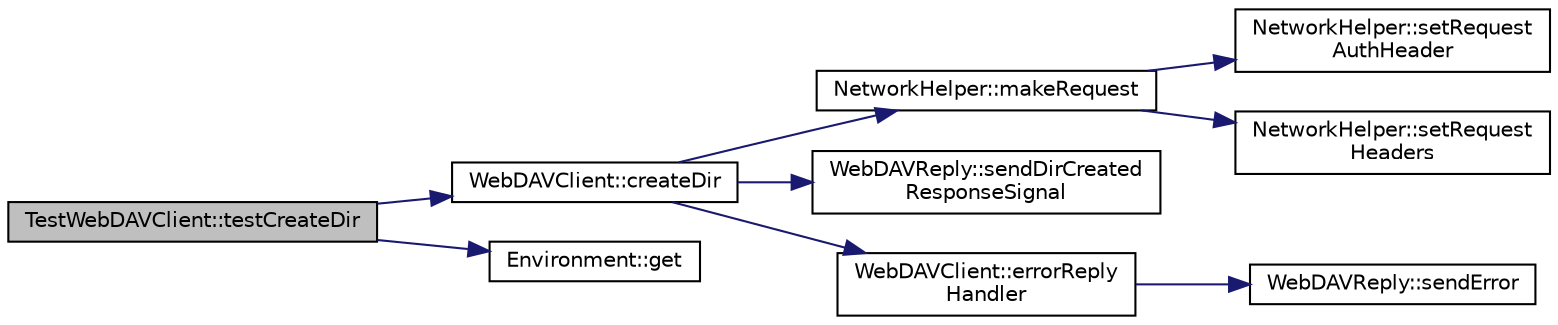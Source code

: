 digraph "TestWebDAVClient::testCreateDir"
{
 // INTERACTIVE_SVG=YES
 // LATEX_PDF_SIZE
  edge [fontname="Helvetica",fontsize="10",labelfontname="Helvetica",labelfontsize="10"];
  node [fontname="Helvetica",fontsize="10",shape=record];
  rankdir="LR";
  Node19 [label="TestWebDAVClient::testCreateDir",height=0.2,width=0.4,color="black", fillcolor="grey75", style="filled", fontcolor="black",tooltip=" "];
  Node19 -> Node20 [color="midnightblue",fontsize="10",style="solid",fontname="Helvetica"];
  Node20 [label="WebDAVClient::createDir",height=0.2,width=0.4,color="black", fillcolor="white", style="filled",URL="$class_web_d_a_v_client.html#add7bae4b949eb0b63ffdca710b65efd4",tooltip=" "];
  Node20 -> Node21 [color="midnightblue",fontsize="10",style="solid",fontname="Helvetica"];
  Node21 [label="NetworkHelper::makeRequest",height=0.2,width=0.4,color="black", fillcolor="white", style="filled",URL="$class_network_helper.html#ae02921e158bb6478658d3326dd73ad0a",tooltip=" "];
  Node21 -> Node22 [color="midnightblue",fontsize="10",style="solid",fontname="Helvetica"];
  Node22 [label="NetworkHelper::setRequest\lAuthHeader",height=0.2,width=0.4,color="black", fillcolor="white", style="filled",URL="$class_network_helper.html#a399431d07f53fe9d51de9cc8feb82870",tooltip=" "];
  Node21 -> Node23 [color="midnightblue",fontsize="10",style="solid",fontname="Helvetica"];
  Node23 [label="NetworkHelper::setRequest\lHeaders",height=0.2,width=0.4,color="black", fillcolor="white", style="filled",URL="$class_network_helper.html#acd2024e4fdc4c63c6b3d159f834a5b7d",tooltip=" "];
  Node20 -> Node24 [color="midnightblue",fontsize="10",style="solid",fontname="Helvetica"];
  Node24 [label="WebDAVReply::sendDirCreated\lResponseSignal",height=0.2,width=0.4,color="black", fillcolor="white", style="filled",URL="$class_web_d_a_v_reply.html#a61c424d30a9350a0c5395de3f5f857c0",tooltip=" "];
  Node20 -> Node25 [color="midnightblue",fontsize="10",style="solid",fontname="Helvetica"];
  Node25 [label="WebDAVClient::errorReply\lHandler",height=0.2,width=0.4,color="black", fillcolor="white", style="filled",URL="$class_web_d_a_v_client.html#a7c55b87f2da54a454ccd736033586ae4",tooltip=" "];
  Node25 -> Node26 [color="midnightblue",fontsize="10",style="solid",fontname="Helvetica"];
  Node26 [label="WebDAVReply::sendError",height=0.2,width=0.4,color="black", fillcolor="white", style="filled",URL="$class_web_d_a_v_reply.html#af2e9887105f9555aeb6d74ca45995d7a",tooltip=" "];
  Node19 -> Node27 [color="midnightblue",fontsize="10",style="solid",fontname="Helvetica"];
  Node27 [label="Environment::get",height=0.2,width=0.4,color="black", fillcolor="white", style="filled",URL="$class_environment.html#af6420761f58108184a592abf86b97632",tooltip=" "];
}
